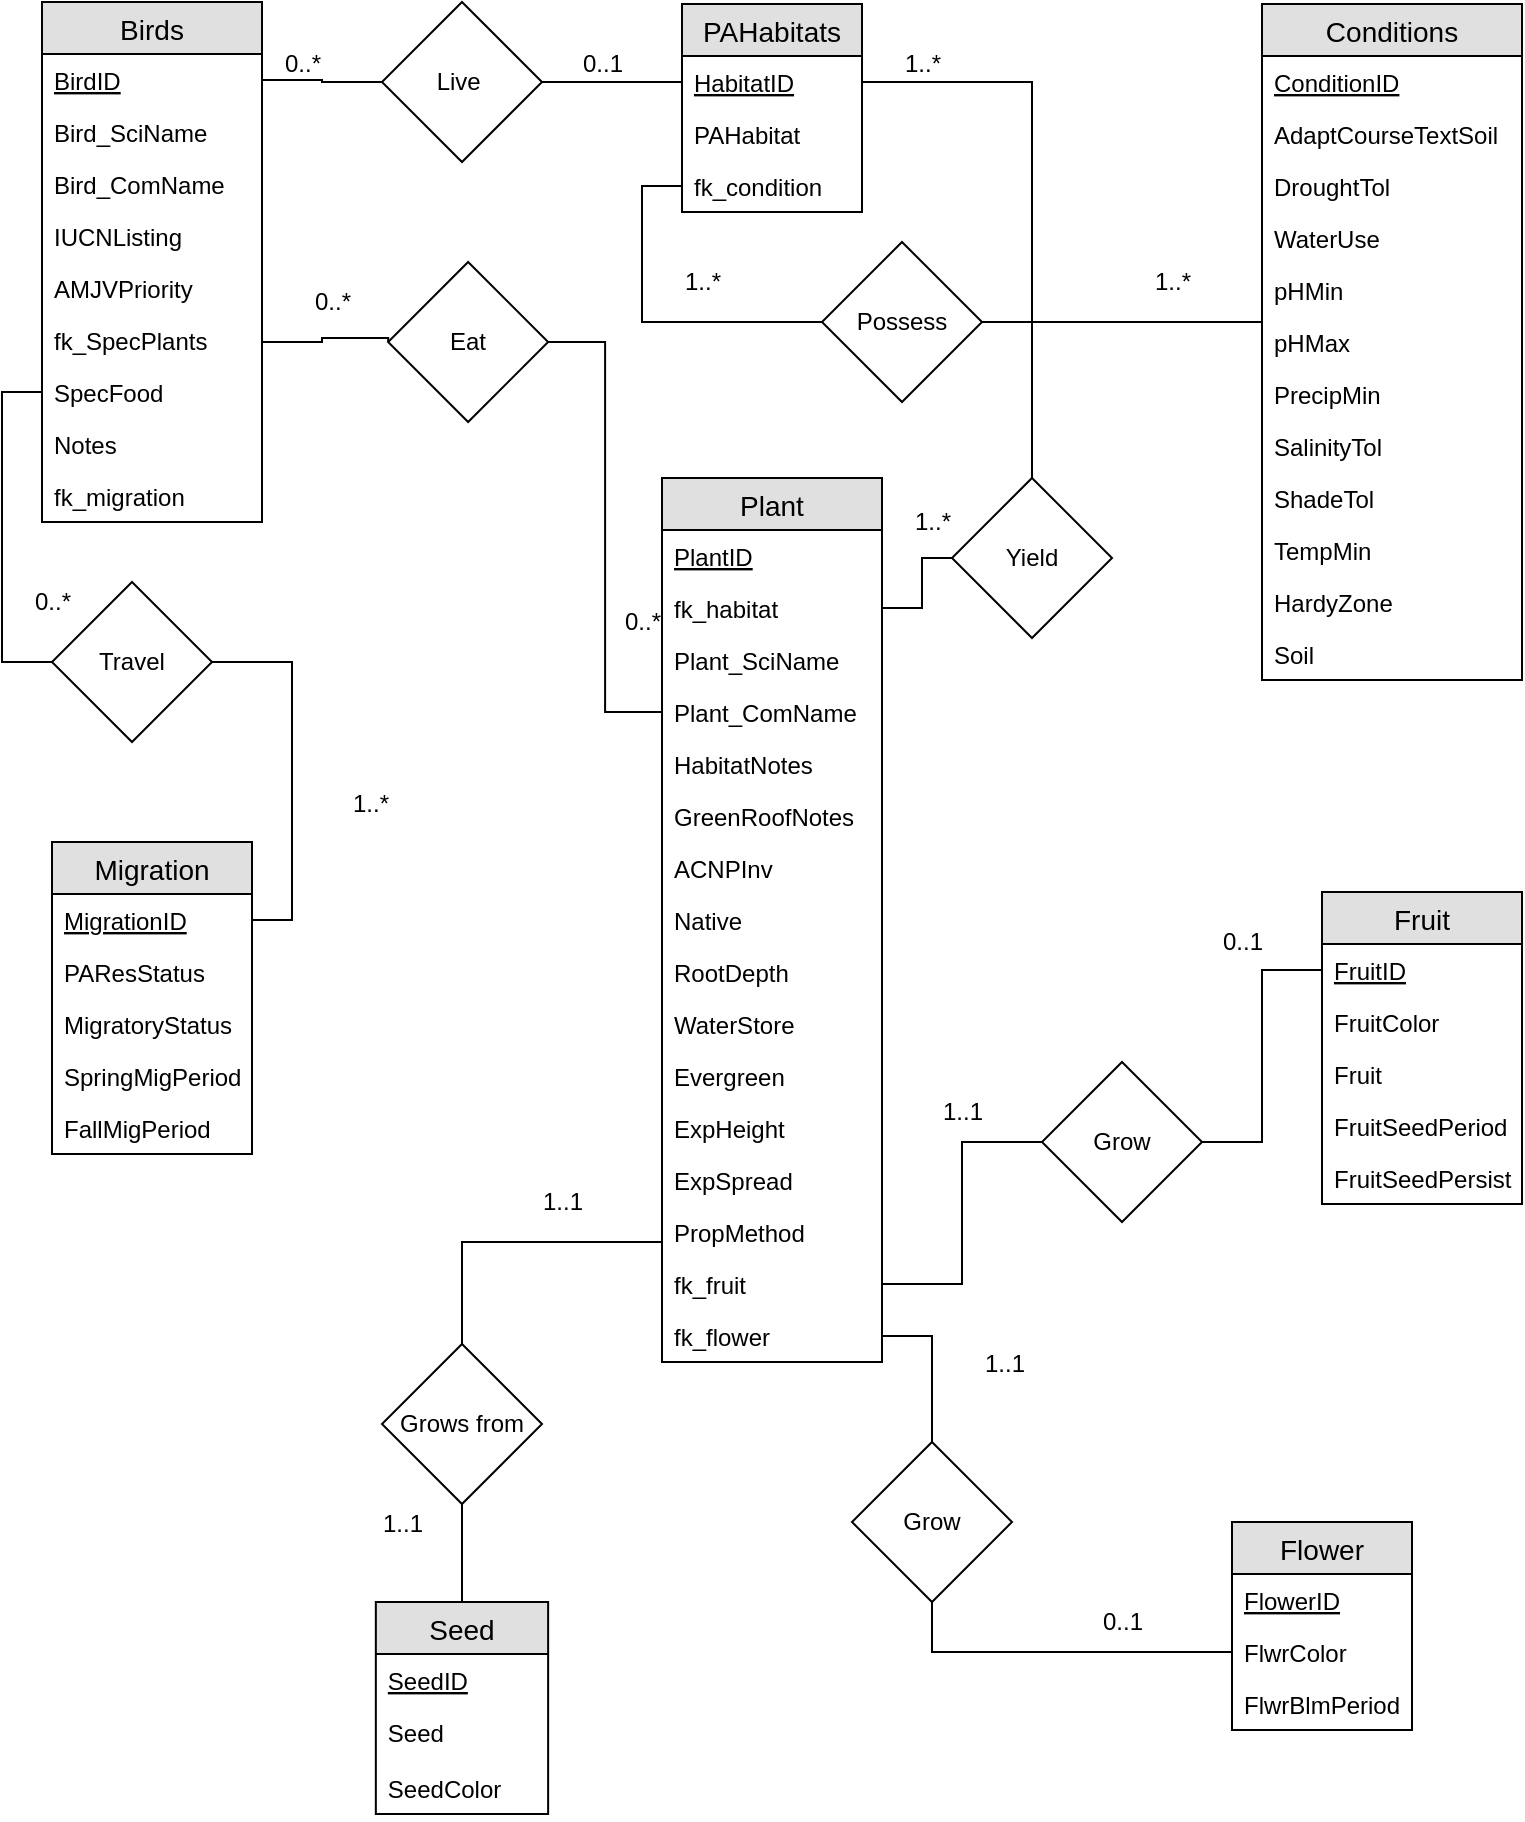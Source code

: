 <mxfile version="12.9.3" type="device"><diagram id="C5RBs43oDa-KdzZeNtuy" name="Page-1"><mxGraphModel dx="665" dy="735" grid="1" gridSize="10" guides="1" tooltips="1" connect="1" arrows="1" fold="1" page="1" pageScale="1" pageWidth="827" pageHeight="1169" math="0" shadow="0"><root><mxCell id="WIyWlLk6GJQsqaUBKTNV-0"/><mxCell id="WIyWlLk6GJQsqaUBKTNV-1" parent="WIyWlLk6GJQsqaUBKTNV-0"/><mxCell id="XL_tHF7cnPbxvEeoS2r3-0" value="Birds" style="swimlane;fontStyle=0;childLayout=stackLayout;horizontal=1;startSize=26;fillColor=#e0e0e0;horizontalStack=0;resizeParent=1;resizeParentMax=0;resizeLast=0;collapsible=1;marginBottom=0;swimlaneFillColor=#ffffff;align=center;fontSize=14;" parent="WIyWlLk6GJQsqaUBKTNV-1" vertex="1"><mxGeometry x="40" y="40" width="110" height="260" as="geometry"/></mxCell><mxCell id="XL_tHF7cnPbxvEeoS2r3-1" value="BirdID" style="text;strokeColor=none;fillColor=none;spacingLeft=4;spacingRight=4;overflow=hidden;rotatable=0;points=[[0,0.5],[1,0.5]];portConstraint=eastwest;fontSize=12;fontStyle=4" parent="XL_tHF7cnPbxvEeoS2r3-0" vertex="1"><mxGeometry y="26" width="110" height="26" as="geometry"/></mxCell><mxCell id="XL_tHF7cnPbxvEeoS2r3-2" value="Bird_SciName" style="text;strokeColor=none;fillColor=none;spacingLeft=4;spacingRight=4;overflow=hidden;rotatable=0;points=[[0,0.5],[1,0.5]];portConstraint=eastwest;fontSize=12;" parent="XL_tHF7cnPbxvEeoS2r3-0" vertex="1"><mxGeometry y="52" width="110" height="26" as="geometry"/></mxCell><mxCell id="XL_tHF7cnPbxvEeoS2r3-3" value="Bird_ComName" style="text;strokeColor=none;fillColor=none;spacingLeft=4;spacingRight=4;overflow=hidden;rotatable=0;points=[[0,0.5],[1,0.5]];portConstraint=eastwest;fontSize=12;" parent="XL_tHF7cnPbxvEeoS2r3-0" vertex="1"><mxGeometry y="78" width="110" height="26" as="geometry"/></mxCell><mxCell id="XL_tHF7cnPbxvEeoS2r3-12" value="IUCNListing" style="text;strokeColor=none;fillColor=none;spacingLeft=4;spacingRight=4;overflow=hidden;rotatable=0;points=[[0,0.5],[1,0.5]];portConstraint=eastwest;fontSize=12;" parent="XL_tHF7cnPbxvEeoS2r3-0" vertex="1"><mxGeometry y="104" width="110" height="26" as="geometry"/></mxCell><mxCell id="XL_tHF7cnPbxvEeoS2r3-14" value="AMJVPriority" style="text;strokeColor=none;fillColor=none;spacingLeft=4;spacingRight=4;overflow=hidden;rotatable=0;points=[[0,0.5],[1,0.5]];portConstraint=eastwest;fontSize=12;" parent="XL_tHF7cnPbxvEeoS2r3-0" vertex="1"><mxGeometry y="130" width="110" height="26" as="geometry"/></mxCell><mxCell id="XL_tHF7cnPbxvEeoS2r3-21" value="fk_SpecPlants" style="text;strokeColor=none;fillColor=none;spacingLeft=4;spacingRight=4;overflow=hidden;rotatable=0;points=[[0,0.5],[1,0.5]];portConstraint=eastwest;fontSize=12;" parent="XL_tHF7cnPbxvEeoS2r3-0" vertex="1"><mxGeometry y="156" width="110" height="26" as="geometry"/></mxCell><mxCell id="XL_tHF7cnPbxvEeoS2r3-22" value="SpecFood" style="text;strokeColor=none;fillColor=none;spacingLeft=4;spacingRight=4;overflow=hidden;rotatable=0;points=[[0,0.5],[1,0.5]];portConstraint=eastwest;fontSize=12;" parent="XL_tHF7cnPbxvEeoS2r3-0" vertex="1"><mxGeometry y="182" width="110" height="26" as="geometry"/></mxCell><mxCell id="w0s0XEnvdtkuk-ZjER5Q-3" value="Notes" style="text;strokeColor=none;fillColor=none;spacingLeft=4;spacingRight=4;overflow=hidden;rotatable=0;points=[[0,0.5],[1,0.5]];portConstraint=eastwest;fontSize=12;" vertex="1" parent="XL_tHF7cnPbxvEeoS2r3-0"><mxGeometry y="208" width="110" height="26" as="geometry"/></mxCell><mxCell id="XL_tHF7cnPbxvEeoS2r3-23" value="fk_migration" style="text;strokeColor=none;fillColor=none;spacingLeft=4;spacingRight=4;overflow=hidden;rotatable=0;points=[[0,0.5],[1,0.5]];portConstraint=eastwest;fontSize=12;" parent="XL_tHF7cnPbxvEeoS2r3-0" vertex="1"><mxGeometry y="234" width="110" height="26" as="geometry"/></mxCell><mxCell id="TClM1hWBXAXUo7kpyOBJ-1" style="edgeStyle=orthogonalEdgeStyle;rounded=0;orthogonalLoop=1;jettySize=auto;html=1;exitX=1;exitY=0.5;exitDx=0;exitDy=0;endArrow=none;endFill=0;" parent="WIyWlLk6GJQsqaUBKTNV-1" source="aLWeksa_Ovd2wMZp-Y84-4" target="XL_tHF7cnPbxvEeoS2r3-9" edge="1"><mxGeometry relative="1" as="geometry"/></mxCell><mxCell id="aLWeksa_Ovd2wMZp-Y84-4" value="Live&amp;nbsp;" style="rhombus;whiteSpace=wrap;html=1;" parent="WIyWlLk6GJQsqaUBKTNV-1" vertex="1"><mxGeometry x="210" y="40" width="80" height="80" as="geometry"/></mxCell><mxCell id="TClM1hWBXAXUo7kpyOBJ-5" style="edgeStyle=orthogonalEdgeStyle;rounded=0;orthogonalLoop=1;jettySize=auto;html=1;exitX=1;exitY=0.5;exitDx=0;exitDy=0;entryX=0;entryY=0.5;entryDx=0;entryDy=0;endArrow=none;endFill=0;" parent="WIyWlLk6GJQsqaUBKTNV-1" source="42IVFOfaUb8EYq11-9Rq-1" target="XL_tHF7cnPbxvEeoS2r3-7" edge="1"><mxGeometry relative="1" as="geometry"/></mxCell><mxCell id="42IVFOfaUb8EYq11-9Rq-1" value="Eat" style="rhombus;whiteSpace=wrap;html=1;" parent="WIyWlLk6GJQsqaUBKTNV-1" vertex="1"><mxGeometry x="213.07" y="170" width="80" height="80" as="geometry"/></mxCell><mxCell id="TClM1hWBXAXUo7kpyOBJ-0" style="edgeStyle=orthogonalEdgeStyle;rounded=0;orthogonalLoop=1;jettySize=auto;html=1;exitX=1;exitY=0.5;exitDx=0;exitDy=0;endArrow=none;endFill=0;" parent="WIyWlLk6GJQsqaUBKTNV-1" source="XL_tHF7cnPbxvEeoS2r3-1" target="aLWeksa_Ovd2wMZp-Y84-4" edge="1"><mxGeometry relative="1" as="geometry"/></mxCell><mxCell id="TClM1hWBXAXUo7kpyOBJ-2" value="0..*" style="text;html=1;align=center;verticalAlign=middle;resizable=0;points=[];autosize=1;" parent="WIyWlLk6GJQsqaUBKTNV-1" vertex="1"><mxGeometry x="155" y="61" width="30" height="20" as="geometry"/></mxCell><mxCell id="TClM1hWBXAXUo7kpyOBJ-3" value="0..1" style="text;html=1;align=center;verticalAlign=middle;resizable=0;points=[];autosize=1;" parent="WIyWlLk6GJQsqaUBKTNV-1" vertex="1"><mxGeometry x="300" y="61" width="40" height="20" as="geometry"/></mxCell><mxCell id="TClM1hWBXAXUo7kpyOBJ-4" style="edgeStyle=orthogonalEdgeStyle;rounded=0;orthogonalLoop=1;jettySize=auto;html=1;entryX=0;entryY=0.5;entryDx=0;entryDy=0;endArrow=none;endFill=0;" parent="WIyWlLk6GJQsqaUBKTNV-1" target="42IVFOfaUb8EYq11-9Rq-1" edge="1"><mxGeometry relative="1" as="geometry"><mxPoint x="150" y="208" as="sourcePoint"/><Array as="points"><mxPoint x="150" y="210"/><mxPoint x="180" y="210"/><mxPoint x="180" y="208"/><mxPoint x="213" y="208"/></Array></mxGeometry></mxCell><mxCell id="TClM1hWBXAXUo7kpyOBJ-10" style="edgeStyle=orthogonalEdgeStyle;rounded=0;orthogonalLoop=1;jettySize=auto;html=1;exitX=1;exitY=0.5;exitDx=0;exitDy=0;entryX=0;entryY=0.5;entryDx=0;entryDy=0;endArrow=none;endFill=0;" parent="WIyWlLk6GJQsqaUBKTNV-1" source="TClM1hWBXAXUo7kpyOBJ-8" edge="1"><mxGeometry relative="1" as="geometry"><mxPoint x="650" y="106" as="targetPoint"/></mxGeometry></mxCell><mxCell id="TClM1hWBXAXUo7kpyOBJ-8" value="Possess" style="rhombus;whiteSpace=wrap;html=1;" parent="WIyWlLk6GJQsqaUBKTNV-1" vertex="1"><mxGeometry x="430" y="160" width="80" height="80" as="geometry"/></mxCell><mxCell id="XL_tHF7cnPbxvEeoS2r3-8" value="PAHabitats" style="swimlane;fontStyle=0;childLayout=stackLayout;horizontal=1;startSize=26;fillColor=#e0e0e0;horizontalStack=0;resizeParent=1;resizeParentMax=0;resizeLast=0;collapsible=1;marginBottom=0;swimlaneFillColor=#ffffff;align=center;fontSize=14;" parent="WIyWlLk6GJQsqaUBKTNV-1" vertex="1"><mxGeometry x="360" y="41" width="90" height="104" as="geometry"/></mxCell><mxCell id="XL_tHF7cnPbxvEeoS2r3-9" value="HabitatID" style="text;strokeColor=none;fillColor=none;spacingLeft=4;spacingRight=4;overflow=hidden;rotatable=0;points=[[0,0.5],[1,0.5]];portConstraint=eastwest;fontSize=12;fontStyle=4" parent="XL_tHF7cnPbxvEeoS2r3-8" vertex="1"><mxGeometry y="26" width="90" height="26" as="geometry"/></mxCell><mxCell id="XL_tHF7cnPbxvEeoS2r3-10" value="PAHabitat" style="text;strokeColor=none;fillColor=none;spacingLeft=4;spacingRight=4;overflow=hidden;rotatable=0;points=[[0,0.5],[1,0.5]];portConstraint=eastwest;fontSize=12;" parent="XL_tHF7cnPbxvEeoS2r3-8" vertex="1"><mxGeometry y="52" width="90" height="26" as="geometry"/></mxCell><mxCell id="w0s0XEnvdtkuk-ZjER5Q-16" value="fk_condition" style="text;strokeColor=none;fillColor=none;spacingLeft=4;spacingRight=4;overflow=hidden;rotatable=0;points=[[0,0.5],[1,0.5]];portConstraint=eastwest;fontSize=12;" vertex="1" parent="XL_tHF7cnPbxvEeoS2r3-8"><mxGeometry y="78" width="90" height="26" as="geometry"/></mxCell><mxCell id="TClM1hWBXAXUo7kpyOBJ-13" style="edgeStyle=orthogonalEdgeStyle;rounded=0;orthogonalLoop=1;jettySize=auto;html=1;exitX=1;exitY=0.5;exitDx=0;exitDy=0;entryX=1;entryY=0.5;entryDx=0;entryDy=0;endArrow=none;endFill=0;" parent="WIyWlLk6GJQsqaUBKTNV-1" source="TClM1hWBXAXUo7kpyOBJ-11" target="aLWeksa_Ovd2wMZp-Y84-1" edge="1"><mxGeometry relative="1" as="geometry"/></mxCell><mxCell id="TClM1hWBXAXUo7kpyOBJ-11" value="Travel" style="rhombus;whiteSpace=wrap;html=1;" parent="WIyWlLk6GJQsqaUBKTNV-1" vertex="1"><mxGeometry x="45" y="330" width="80" height="80" as="geometry"/></mxCell><mxCell id="aLWeksa_Ovd2wMZp-Y84-0" value="Migration" style="swimlane;fontStyle=0;childLayout=stackLayout;horizontal=1;startSize=26;fillColor=#e0e0e0;horizontalStack=0;resizeParent=1;resizeParentMax=0;resizeLast=0;collapsible=1;marginBottom=0;swimlaneFillColor=#ffffff;align=center;fontSize=14;" parent="WIyWlLk6GJQsqaUBKTNV-1" vertex="1"><mxGeometry x="45" y="460" width="100" height="156" as="geometry"/></mxCell><mxCell id="aLWeksa_Ovd2wMZp-Y84-1" value="MigrationID" style="text;strokeColor=none;fillColor=none;spacingLeft=4;spacingRight=4;overflow=hidden;rotatable=0;points=[[0,0.5],[1,0.5]];portConstraint=eastwest;fontSize=12;fontStyle=4" parent="aLWeksa_Ovd2wMZp-Y84-0" vertex="1"><mxGeometry y="26" width="100" height="26" as="geometry"/></mxCell><mxCell id="aLWeksa_Ovd2wMZp-Y84-2" value="PAResStatus" style="text;strokeColor=none;fillColor=none;spacingLeft=4;spacingRight=4;overflow=hidden;rotatable=0;points=[[0,0.5],[1,0.5]];portConstraint=eastwest;fontSize=12;" parent="aLWeksa_Ovd2wMZp-Y84-0" vertex="1"><mxGeometry y="52" width="100" height="26" as="geometry"/></mxCell><mxCell id="aLWeksa_Ovd2wMZp-Y84-3" value="MigratoryStatus" style="text;strokeColor=none;fillColor=none;spacingLeft=4;spacingRight=4;overflow=hidden;rotatable=0;points=[[0,0.5],[1,0.5]];portConstraint=eastwest;fontSize=12;" parent="aLWeksa_Ovd2wMZp-Y84-0" vertex="1"><mxGeometry y="78" width="100" height="26" as="geometry"/></mxCell><mxCell id="42IVFOfaUb8EYq11-9Rq-2" value="SpringMigPeriod" style="text;strokeColor=none;fillColor=none;spacingLeft=4;spacingRight=4;overflow=hidden;rotatable=0;points=[[0,0.5],[1,0.5]];portConstraint=eastwest;fontSize=12;" parent="aLWeksa_Ovd2wMZp-Y84-0" vertex="1"><mxGeometry y="104" width="100" height="26" as="geometry"/></mxCell><mxCell id="42IVFOfaUb8EYq11-9Rq-3" value="FallMigPeriod" style="text;strokeColor=none;fillColor=none;spacingLeft=4;spacingRight=4;overflow=hidden;rotatable=0;points=[[0,0.5],[1,0.5]];portConstraint=eastwest;fontSize=12;" parent="aLWeksa_Ovd2wMZp-Y84-0" vertex="1"><mxGeometry y="130" width="100" height="26" as="geometry"/></mxCell><mxCell id="TClM1hWBXAXUo7kpyOBJ-12" style="edgeStyle=orthogonalEdgeStyle;rounded=0;orthogonalLoop=1;jettySize=auto;html=1;entryX=0;entryY=0.5;entryDx=0;entryDy=0;endArrow=none;endFill=0;" parent="WIyWlLk6GJQsqaUBKTNV-1" source="XL_tHF7cnPbxvEeoS2r3-22" target="TClM1hWBXAXUo7kpyOBJ-11" edge="1"><mxGeometry relative="1" as="geometry"/></mxCell><mxCell id="TClM1hWBXAXUo7kpyOBJ-16" style="edgeStyle=orthogonalEdgeStyle;rounded=0;orthogonalLoop=1;jettySize=auto;html=1;exitX=0.5;exitY=0;exitDx=0;exitDy=0;endArrow=none;endFill=0;" parent="WIyWlLk6GJQsqaUBKTNV-1" source="TClM1hWBXAXUo7kpyOBJ-14" target="XL_tHF7cnPbxvEeoS2r3-9" edge="1"><mxGeometry relative="1" as="geometry"/></mxCell><mxCell id="TClM1hWBXAXUo7kpyOBJ-14" value="Yield" style="rhombus;whiteSpace=wrap;html=1;" parent="WIyWlLk6GJQsqaUBKTNV-1" vertex="1"><mxGeometry x="495" y="278" width="80" height="80" as="geometry"/></mxCell><mxCell id="XL_tHF7cnPbxvEeoS2r3-4" value="Plant" style="swimlane;fontStyle=0;childLayout=stackLayout;horizontal=1;startSize=26;fillColor=#e0e0e0;horizontalStack=0;resizeParent=1;resizeParentMax=0;resizeLast=0;collapsible=1;marginBottom=0;swimlaneFillColor=#ffffff;align=center;fontSize=14;" parent="WIyWlLk6GJQsqaUBKTNV-1" vertex="1"><mxGeometry x="350" y="278" width="110" height="442" as="geometry"/></mxCell><mxCell id="XL_tHF7cnPbxvEeoS2r3-5" value="PlantID" style="text;strokeColor=none;fillColor=none;spacingLeft=4;spacingRight=4;overflow=hidden;rotatable=0;points=[[0,0.5],[1,0.5]];portConstraint=eastwest;fontSize=12;fontStyle=4" parent="XL_tHF7cnPbxvEeoS2r3-4" vertex="1"><mxGeometry y="26" width="110" height="26" as="geometry"/></mxCell><mxCell id="w0s0XEnvdtkuk-ZjER5Q-5" value="fk_habitat" style="text;strokeColor=none;fillColor=none;spacingLeft=4;spacingRight=4;overflow=hidden;rotatable=0;points=[[0,0.5],[1,0.5]];portConstraint=eastwest;fontSize=12;fontStyle=0" vertex="1" parent="XL_tHF7cnPbxvEeoS2r3-4"><mxGeometry y="52" width="110" height="26" as="geometry"/></mxCell><mxCell id="XL_tHF7cnPbxvEeoS2r3-6" value="Plant_SciName" style="text;strokeColor=none;fillColor=none;spacingLeft=4;spacingRight=4;overflow=hidden;rotatable=0;points=[[0,0.5],[1,0.5]];portConstraint=eastwest;fontSize=12;" parent="XL_tHF7cnPbxvEeoS2r3-4" vertex="1"><mxGeometry y="78" width="110" height="26" as="geometry"/></mxCell><mxCell id="XL_tHF7cnPbxvEeoS2r3-7" value="Plant_ComName" style="text;strokeColor=none;fillColor=none;spacingLeft=4;spacingRight=4;overflow=hidden;rotatable=0;points=[[0,0.5],[1,0.5]];portConstraint=eastwest;fontSize=12;" parent="XL_tHF7cnPbxvEeoS2r3-4" vertex="1"><mxGeometry y="104" width="110" height="26" as="geometry"/></mxCell><mxCell id="XL_tHF7cnPbxvEeoS2r3-24" value="HabitatNotes" style="text;strokeColor=none;fillColor=none;spacingLeft=4;spacingRight=4;overflow=hidden;rotatable=0;points=[[0,0.5],[1,0.5]];portConstraint=eastwest;fontSize=12;" parent="XL_tHF7cnPbxvEeoS2r3-4" vertex="1"><mxGeometry y="130" width="110" height="26" as="geometry"/></mxCell><mxCell id="XL_tHF7cnPbxvEeoS2r3-26" value="GreenRoofNotes" style="text;strokeColor=none;fillColor=none;spacingLeft=4;spacingRight=4;overflow=hidden;rotatable=0;points=[[0,0.5],[1,0.5]];portConstraint=eastwest;fontSize=12;" parent="XL_tHF7cnPbxvEeoS2r3-4" vertex="1"><mxGeometry y="156" width="110" height="26" as="geometry"/></mxCell><mxCell id="XL_tHF7cnPbxvEeoS2r3-29" value="ACNPInv" style="text;strokeColor=none;fillColor=none;spacingLeft=4;spacingRight=4;overflow=hidden;rotatable=0;points=[[0,0.5],[1,0.5]];portConstraint=eastwest;fontSize=12;" parent="XL_tHF7cnPbxvEeoS2r3-4" vertex="1"><mxGeometry y="182" width="110" height="26" as="geometry"/></mxCell><mxCell id="XL_tHF7cnPbxvEeoS2r3-30" value="Native" style="text;strokeColor=none;fillColor=none;spacingLeft=4;spacingRight=4;overflow=hidden;rotatable=0;points=[[0,0.5],[1,0.5]];portConstraint=eastwest;fontSize=12;" parent="XL_tHF7cnPbxvEeoS2r3-4" vertex="1"><mxGeometry y="208" width="110" height="26" as="geometry"/></mxCell><mxCell id="XL_tHF7cnPbxvEeoS2r3-44" value="RootDepth" style="text;strokeColor=none;fillColor=none;spacingLeft=4;spacingRight=4;overflow=hidden;rotatable=0;points=[[0,0.5],[1,0.5]];portConstraint=eastwest;fontSize=12;" parent="XL_tHF7cnPbxvEeoS2r3-4" vertex="1"><mxGeometry y="234" width="110" height="26" as="geometry"/></mxCell><mxCell id="XL_tHF7cnPbxvEeoS2r3-54" value="WaterStore" style="text;strokeColor=none;fillColor=none;spacingLeft=4;spacingRight=4;overflow=hidden;rotatable=0;points=[[0,0.5],[1,0.5]];portConstraint=eastwest;fontSize=12;" parent="XL_tHF7cnPbxvEeoS2r3-4" vertex="1"><mxGeometry y="260" width="110" height="26" as="geometry"/></mxCell><mxCell id="XL_tHF7cnPbxvEeoS2r3-56" value="Evergreen" style="text;strokeColor=none;fillColor=none;spacingLeft=4;spacingRight=4;overflow=hidden;rotatable=0;points=[[0,0.5],[1,0.5]];portConstraint=eastwest;fontSize=12;" parent="XL_tHF7cnPbxvEeoS2r3-4" vertex="1"><mxGeometry y="286" width="110" height="26" as="geometry"/></mxCell><mxCell id="PvRBLSZoFJ5ILYUfaUfw-13" value="ExpHeight" style="text;strokeColor=none;fillColor=none;spacingLeft=4;spacingRight=4;overflow=hidden;rotatable=0;points=[[0,0.5],[1,0.5]];portConstraint=eastwest;fontSize=12;" parent="XL_tHF7cnPbxvEeoS2r3-4" vertex="1"><mxGeometry y="312" width="110" height="26" as="geometry"/></mxCell><mxCell id="PvRBLSZoFJ5ILYUfaUfw-14" value="ExpSpread" style="text;strokeColor=none;fillColor=none;spacingLeft=4;spacingRight=4;overflow=hidden;rotatable=0;points=[[0,0.5],[1,0.5]];portConstraint=eastwest;fontSize=12;" parent="XL_tHF7cnPbxvEeoS2r3-4" vertex="1"><mxGeometry y="338" width="110" height="26" as="geometry"/></mxCell><mxCell id="PvRBLSZoFJ5ILYUfaUfw-15" value="PropMethod" style="text;strokeColor=none;fillColor=none;spacingLeft=4;spacingRight=4;overflow=hidden;rotatable=0;points=[[0,0.5],[1,0.5]];portConstraint=eastwest;fontSize=12;" parent="XL_tHF7cnPbxvEeoS2r3-4" vertex="1"><mxGeometry y="364" width="110" height="26" as="geometry"/></mxCell><mxCell id="w0s0XEnvdtkuk-ZjER5Q-8" value="fk_fruit" style="text;strokeColor=none;fillColor=none;spacingLeft=4;spacingRight=4;overflow=hidden;rotatable=0;points=[[0,0.5],[1,0.5]];portConstraint=eastwest;fontSize=12;" vertex="1" parent="XL_tHF7cnPbxvEeoS2r3-4"><mxGeometry y="390" width="110" height="26" as="geometry"/></mxCell><mxCell id="w0s0XEnvdtkuk-ZjER5Q-9" value="fk_flower" style="text;strokeColor=none;fillColor=none;spacingLeft=4;spacingRight=4;overflow=hidden;rotatable=0;points=[[0,0.5],[1,0.5]];portConstraint=eastwest;fontSize=12;" vertex="1" parent="XL_tHF7cnPbxvEeoS2r3-4"><mxGeometry y="416" width="110" height="26" as="geometry"/></mxCell><mxCell id="PvRBLSZoFJ5ILYUfaUfw-22" style="edgeStyle=orthogonalEdgeStyle;rounded=0;orthogonalLoop=1;jettySize=auto;html=1;exitX=0.5;exitY=1;exitDx=0;exitDy=0;entryX=0.5;entryY=0;entryDx=0;entryDy=0;endArrow=none;endFill=0;" parent="WIyWlLk6GJQsqaUBKTNV-1" source="TClM1hWBXAXUo7kpyOBJ-17" target="42IVFOfaUb8EYq11-9Rq-31" edge="1"><mxGeometry relative="1" as="geometry"/></mxCell><mxCell id="TClM1hWBXAXUo7kpyOBJ-17" value="Grows from" style="rhombus;whiteSpace=wrap;html=1;" parent="WIyWlLk6GJQsqaUBKTNV-1" vertex="1"><mxGeometry x="210" y="711" width="80" height="80" as="geometry"/></mxCell><mxCell id="42IVFOfaUb8EYq11-9Rq-25" value="Conditions" style="swimlane;fontStyle=0;childLayout=stackLayout;horizontal=1;startSize=26;fillColor=#e0e0e0;horizontalStack=0;resizeParent=1;resizeParentMax=0;resizeLast=0;collapsible=1;marginBottom=0;swimlaneFillColor=#ffffff;align=center;fontSize=14;" parent="WIyWlLk6GJQsqaUBKTNV-1" vertex="1"><mxGeometry x="650" y="41" width="130" height="338" as="geometry"/></mxCell><mxCell id="42IVFOfaUb8EYq11-9Rq-26" value="ConditionID" style="text;strokeColor=none;fillColor=none;spacingLeft=4;spacingRight=4;overflow=hidden;rotatable=0;points=[[0,0.5],[1,0.5]];portConstraint=eastwest;fontSize=12;fontStyle=4" parent="42IVFOfaUb8EYq11-9Rq-25" vertex="1"><mxGeometry y="26" width="130" height="26" as="geometry"/></mxCell><mxCell id="42IVFOfaUb8EYq11-9Rq-27" value="AdaptCourseTextSoil" style="text;strokeColor=none;fillColor=none;spacingLeft=4;spacingRight=4;overflow=hidden;rotatable=0;points=[[0,0.5],[1,0.5]];portConstraint=eastwest;fontSize=12;" parent="42IVFOfaUb8EYq11-9Rq-25" vertex="1"><mxGeometry y="52" width="130" height="26" as="geometry"/></mxCell><mxCell id="42IVFOfaUb8EYq11-9Rq-28" value="DroughtTol" style="text;strokeColor=none;fillColor=none;spacingLeft=4;spacingRight=4;overflow=hidden;rotatable=0;points=[[0,0.5],[1,0.5]];portConstraint=eastwest;fontSize=12;" parent="42IVFOfaUb8EYq11-9Rq-25" vertex="1"><mxGeometry y="78" width="130" height="26" as="geometry"/></mxCell><mxCell id="42IVFOfaUb8EYq11-9Rq-29" value="WaterUse" style="text;strokeColor=none;fillColor=none;spacingLeft=4;spacingRight=4;overflow=hidden;rotatable=0;points=[[0,0.5],[1,0.5]];portConstraint=eastwest;fontSize=12;" parent="42IVFOfaUb8EYq11-9Rq-25" vertex="1"><mxGeometry y="104" width="130" height="26" as="geometry"/></mxCell><mxCell id="42IVFOfaUb8EYq11-9Rq-30" value="pHMin" style="text;strokeColor=none;fillColor=none;spacingLeft=4;spacingRight=4;overflow=hidden;rotatable=0;points=[[0,0.5],[1,0.5]];portConstraint=eastwest;fontSize=12;" parent="42IVFOfaUb8EYq11-9Rq-25" vertex="1"><mxGeometry y="130" width="130" height="26" as="geometry"/></mxCell><mxCell id="42IVFOfaUb8EYq11-9Rq-35" value="pHMax" style="text;strokeColor=none;fillColor=none;spacingLeft=4;spacingRight=4;overflow=hidden;rotatable=0;points=[[0,0.5],[1,0.5]];portConstraint=eastwest;fontSize=12;" parent="42IVFOfaUb8EYq11-9Rq-25" vertex="1"><mxGeometry y="156" width="130" height="26" as="geometry"/></mxCell><mxCell id="42IVFOfaUb8EYq11-9Rq-36" value="PrecipMin" style="text;strokeColor=none;fillColor=none;spacingLeft=4;spacingRight=4;overflow=hidden;rotatable=0;points=[[0,0.5],[1,0.5]];portConstraint=eastwest;fontSize=12;" parent="42IVFOfaUb8EYq11-9Rq-25" vertex="1"><mxGeometry y="182" width="130" height="26" as="geometry"/></mxCell><mxCell id="42IVFOfaUb8EYq11-9Rq-38" value="SalinityTol" style="text;strokeColor=none;fillColor=none;spacingLeft=4;spacingRight=4;overflow=hidden;rotatable=0;points=[[0,0.5],[1,0.5]];portConstraint=eastwest;fontSize=12;" parent="42IVFOfaUb8EYq11-9Rq-25" vertex="1"><mxGeometry y="208" width="130" height="26" as="geometry"/></mxCell><mxCell id="42IVFOfaUb8EYq11-9Rq-39" value="ShadeTol" style="text;strokeColor=none;fillColor=none;spacingLeft=4;spacingRight=4;overflow=hidden;rotatable=0;points=[[0,0.5],[1,0.5]];portConstraint=eastwest;fontSize=12;" parent="42IVFOfaUb8EYq11-9Rq-25" vertex="1"><mxGeometry y="234" width="130" height="26" as="geometry"/></mxCell><mxCell id="42IVFOfaUb8EYq11-9Rq-40" value="TempMin" style="text;strokeColor=none;fillColor=none;spacingLeft=4;spacingRight=4;overflow=hidden;rotatable=0;points=[[0,0.5],[1,0.5]];portConstraint=eastwest;fontSize=12;" parent="42IVFOfaUb8EYq11-9Rq-25" vertex="1"><mxGeometry y="260" width="130" height="26" as="geometry"/></mxCell><mxCell id="42IVFOfaUb8EYq11-9Rq-41" value="HardyZone" style="text;strokeColor=none;fillColor=none;spacingLeft=4;spacingRight=4;overflow=hidden;rotatable=0;points=[[0,0.5],[1,0.5]];portConstraint=eastwest;fontSize=12;" parent="42IVFOfaUb8EYq11-9Rq-25" vertex="1"><mxGeometry y="286" width="130" height="26" as="geometry"/></mxCell><mxCell id="42IVFOfaUb8EYq11-9Rq-42" value="Soil" style="text;strokeColor=none;fillColor=none;spacingLeft=4;spacingRight=4;overflow=hidden;rotatable=0;points=[[0,0.5],[1,0.5]];portConstraint=eastwest;fontSize=12;" parent="42IVFOfaUb8EYq11-9Rq-25" vertex="1"><mxGeometry y="312" width="130" height="26" as="geometry"/></mxCell><mxCell id="PvRBLSZoFJ5ILYUfaUfw-0" value="1..*" style="text;html=1;align=center;verticalAlign=middle;resizable=0;points=[];autosize=1;" parent="WIyWlLk6GJQsqaUBKTNV-1" vertex="1"><mxGeometry x="465" y="61" width="30" height="20" as="geometry"/></mxCell><mxCell id="PvRBLSZoFJ5ILYUfaUfw-3" value="1..*" style="text;html=1;align=center;verticalAlign=middle;resizable=0;points=[];autosize=1;" parent="WIyWlLk6GJQsqaUBKTNV-1" vertex="1"><mxGeometry x="355" y="170" width="30" height="20" as="geometry"/></mxCell><mxCell id="PvRBLSZoFJ5ILYUfaUfw-4" value="0..*" style="text;html=1;align=center;verticalAlign=middle;resizable=0;points=[];autosize=1;" parent="WIyWlLk6GJQsqaUBKTNV-1" vertex="1"><mxGeometry x="170" y="180" width="30" height="20" as="geometry"/></mxCell><mxCell id="PvRBLSZoFJ5ILYUfaUfw-5" value="0..*" style="text;html=1;align=center;verticalAlign=middle;resizable=0;points=[];autosize=1;" parent="WIyWlLk6GJQsqaUBKTNV-1" vertex="1"><mxGeometry x="325" y="340" width="30" height="20" as="geometry"/></mxCell><mxCell id="PvRBLSZoFJ5ILYUfaUfw-17" style="edgeStyle=orthogonalEdgeStyle;rounded=0;orthogonalLoop=1;jettySize=auto;html=1;exitX=1;exitY=0.5;exitDx=0;exitDy=0;endArrow=none;endFill=0;" parent="WIyWlLk6GJQsqaUBKTNV-1" source="PvRBLSZoFJ5ILYUfaUfw-12" target="42IVFOfaUb8EYq11-9Rq-5" edge="1"><mxGeometry relative="1" as="geometry"/></mxCell><mxCell id="PvRBLSZoFJ5ILYUfaUfw-12" value="Grow" style="rhombus;whiteSpace=wrap;html=1;" parent="WIyWlLk6GJQsqaUBKTNV-1" vertex="1"><mxGeometry x="540" y="570" width="80" height="80" as="geometry"/></mxCell><mxCell id="PvRBLSZoFJ5ILYUfaUfw-16" style="edgeStyle=orthogonalEdgeStyle;rounded=0;orthogonalLoop=1;jettySize=auto;html=1;exitX=1;exitY=0.5;exitDx=0;exitDy=0;endArrow=none;endFill=0;entryX=0;entryY=0.5;entryDx=0;entryDy=0;" parent="WIyWlLk6GJQsqaUBKTNV-1" source="w0s0XEnvdtkuk-ZjER5Q-8" target="PvRBLSZoFJ5ILYUfaUfw-12" edge="1"><mxGeometry relative="1" as="geometry"/></mxCell><mxCell id="42IVFOfaUb8EYq11-9Rq-4" value="Fruit" style="swimlane;fontStyle=0;childLayout=stackLayout;horizontal=1;startSize=26;fillColor=#e0e0e0;horizontalStack=0;resizeParent=1;resizeParentMax=0;resizeLast=0;collapsible=1;marginBottom=0;swimlaneFillColor=#ffffff;align=center;fontSize=14;" parent="WIyWlLk6GJQsqaUBKTNV-1" vertex="1"><mxGeometry x="680" y="485" width="100" height="156" as="geometry"/></mxCell><mxCell id="42IVFOfaUb8EYq11-9Rq-5" value="FruitID" style="text;strokeColor=none;fillColor=none;spacingLeft=4;spacingRight=4;overflow=hidden;rotatable=0;points=[[0,0.5],[1,0.5]];portConstraint=eastwest;fontSize=12;fontStyle=4" parent="42IVFOfaUb8EYq11-9Rq-4" vertex="1"><mxGeometry y="26" width="100" height="26" as="geometry"/></mxCell><mxCell id="42IVFOfaUb8EYq11-9Rq-6" value="FruitColor" style="text;strokeColor=none;fillColor=none;spacingLeft=4;spacingRight=4;overflow=hidden;rotatable=0;points=[[0,0.5],[1,0.5]];portConstraint=eastwest;fontSize=12;" parent="42IVFOfaUb8EYq11-9Rq-4" vertex="1"><mxGeometry y="52" width="100" height="26" as="geometry"/></mxCell><mxCell id="42IVFOfaUb8EYq11-9Rq-7" value="Fruit" style="text;strokeColor=none;fillColor=none;spacingLeft=4;spacingRight=4;overflow=hidden;rotatable=0;points=[[0,0.5],[1,0.5]];portConstraint=eastwest;fontSize=12;" parent="42IVFOfaUb8EYq11-9Rq-4" vertex="1"><mxGeometry y="78" width="100" height="26" as="geometry"/></mxCell><mxCell id="42IVFOfaUb8EYq11-9Rq-9" value="FruitSeedPeriod" style="text;strokeColor=none;fillColor=none;spacingLeft=4;spacingRight=4;overflow=hidden;rotatable=0;points=[[0,0.5],[1,0.5]];portConstraint=eastwest;fontSize=12;" parent="42IVFOfaUb8EYq11-9Rq-4" vertex="1"><mxGeometry y="104" width="100" height="26" as="geometry"/></mxCell><mxCell id="42IVFOfaUb8EYq11-9Rq-10" value="FruitSeedPersist" style="text;strokeColor=none;fillColor=none;spacingLeft=4;spacingRight=4;overflow=hidden;rotatable=0;points=[[0,0.5],[1,0.5]];portConstraint=eastwest;fontSize=12;" parent="42IVFOfaUb8EYq11-9Rq-4" vertex="1"><mxGeometry y="130" width="100" height="26" as="geometry"/></mxCell><mxCell id="PvRBLSZoFJ5ILYUfaUfw-20" style="edgeStyle=orthogonalEdgeStyle;rounded=0;orthogonalLoop=1;jettySize=auto;html=1;exitX=0.5;exitY=1;exitDx=0;exitDy=0;entryX=0;entryY=0.5;entryDx=0;entryDy=0;endArrow=none;endFill=0;" parent="WIyWlLk6GJQsqaUBKTNV-1" source="PvRBLSZoFJ5ILYUfaUfw-18" target="42IVFOfaUb8EYq11-9Rq-13" edge="1"><mxGeometry relative="1" as="geometry"/></mxCell><mxCell id="PvRBLSZoFJ5ILYUfaUfw-18" value="Grow" style="rhombus;whiteSpace=wrap;html=1;" parent="WIyWlLk6GJQsqaUBKTNV-1" vertex="1"><mxGeometry x="445" y="760" width="80" height="80" as="geometry"/></mxCell><mxCell id="PvRBLSZoFJ5ILYUfaUfw-19" style="edgeStyle=orthogonalEdgeStyle;rounded=0;orthogonalLoop=1;jettySize=auto;html=1;exitX=1;exitY=0.5;exitDx=0;exitDy=0;entryX=0.5;entryY=0;entryDx=0;entryDy=0;endArrow=none;endFill=0;" parent="WIyWlLk6GJQsqaUBKTNV-1" source="w0s0XEnvdtkuk-ZjER5Q-9" target="PvRBLSZoFJ5ILYUfaUfw-18" edge="1"><mxGeometry relative="1" as="geometry"/></mxCell><mxCell id="42IVFOfaUb8EYq11-9Rq-11" value="Flower" style="swimlane;fontStyle=0;childLayout=stackLayout;horizontal=1;startSize=26;fillColor=#e0e0e0;horizontalStack=0;resizeParent=1;resizeParentMax=0;resizeLast=0;collapsible=1;marginBottom=0;swimlaneFillColor=#ffffff;align=center;fontSize=14;" parent="WIyWlLk6GJQsqaUBKTNV-1" vertex="1"><mxGeometry x="635" y="800" width="90" height="104" as="geometry"/></mxCell><mxCell id="42IVFOfaUb8EYq11-9Rq-12" value="FlowerID" style="text;strokeColor=none;fillColor=none;spacingLeft=4;spacingRight=4;overflow=hidden;rotatable=0;points=[[0,0.5],[1,0.5]];portConstraint=eastwest;fontSize=12;fontStyle=4" parent="42IVFOfaUb8EYq11-9Rq-11" vertex="1"><mxGeometry y="26" width="90" height="26" as="geometry"/></mxCell><mxCell id="42IVFOfaUb8EYq11-9Rq-13" value="FlwrColor" style="text;strokeColor=none;fillColor=none;spacingLeft=4;spacingRight=4;overflow=hidden;rotatable=0;points=[[0,0.5],[1,0.5]];portConstraint=eastwest;fontSize=12;" parent="42IVFOfaUb8EYq11-9Rq-11" vertex="1"><mxGeometry y="52" width="90" height="26" as="geometry"/></mxCell><mxCell id="42IVFOfaUb8EYq11-9Rq-14" value="FlwrBlmPeriod" style="text;strokeColor=none;fillColor=none;spacingLeft=4;spacingRight=4;overflow=hidden;rotatable=0;points=[[0,0.5],[1,0.5]];portConstraint=eastwest;fontSize=12;" parent="42IVFOfaUb8EYq11-9Rq-11" vertex="1"><mxGeometry y="78" width="90" height="26" as="geometry"/></mxCell><mxCell id="PvRBLSZoFJ5ILYUfaUfw-21" style="edgeStyle=orthogonalEdgeStyle;rounded=0;orthogonalLoop=1;jettySize=auto;html=1;entryX=0.5;entryY=0;entryDx=0;entryDy=0;endArrow=none;endFill=0;exitX=0;exitY=0.5;exitDx=0;exitDy=0;" parent="WIyWlLk6GJQsqaUBKTNV-1" source="PvRBLSZoFJ5ILYUfaUfw-15" target="TClM1hWBXAXUo7kpyOBJ-17" edge="1"><mxGeometry relative="1" as="geometry"><mxPoint x="350" y="680" as="sourcePoint"/><Array as="points"><mxPoint x="350" y="660"/><mxPoint x="250" y="660"/></Array></mxGeometry></mxCell><mxCell id="PvRBLSZoFJ5ILYUfaUfw-23" value="1..1" style="text;html=1;align=center;verticalAlign=middle;resizable=0;points=[];autosize=1;" parent="WIyWlLk6GJQsqaUBKTNV-1" vertex="1"><mxGeometry x="280" y="630" width="40" height="20" as="geometry"/></mxCell><mxCell id="PvRBLSZoFJ5ILYUfaUfw-24" value="1..1" style="text;html=1;align=center;verticalAlign=middle;resizable=0;points=[];autosize=1;" parent="WIyWlLk6GJQsqaUBKTNV-1" vertex="1"><mxGeometry x="200" y="791" width="40" height="20" as="geometry"/></mxCell><mxCell id="PvRBLSZoFJ5ILYUfaUfw-25" value="0..*" style="text;html=1;align=center;verticalAlign=middle;resizable=0;points=[];autosize=1;" parent="WIyWlLk6GJQsqaUBKTNV-1" vertex="1"><mxGeometry x="30" y="330" width="30" height="20" as="geometry"/></mxCell><mxCell id="PvRBLSZoFJ5ILYUfaUfw-27" value="1..*" style="text;html=1;align=center;verticalAlign=middle;resizable=0;points=[];autosize=1;" parent="WIyWlLk6GJQsqaUBKTNV-1" vertex="1"><mxGeometry x="189" y="431" width="30" height="20" as="geometry"/></mxCell><mxCell id="PvRBLSZoFJ5ILYUfaUfw-28" value="1..*" style="text;html=1;align=center;verticalAlign=middle;resizable=0;points=[];autosize=1;" parent="WIyWlLk6GJQsqaUBKTNV-1" vertex="1"><mxGeometry x="590" y="170" width="30" height="20" as="geometry"/></mxCell><mxCell id="PvRBLSZoFJ5ILYUfaUfw-29" value="1..*" style="text;html=1;align=center;verticalAlign=middle;resizable=0;points=[];autosize=1;" parent="WIyWlLk6GJQsqaUBKTNV-1" vertex="1"><mxGeometry x="470" y="290" width="30" height="20" as="geometry"/></mxCell><mxCell id="PvRBLSZoFJ5ILYUfaUfw-30" value="0..1" style="text;html=1;align=center;verticalAlign=middle;resizable=0;points=[];autosize=1;" parent="WIyWlLk6GJQsqaUBKTNV-1" vertex="1"><mxGeometry x="620" y="500" width="40" height="20" as="geometry"/></mxCell><mxCell id="PvRBLSZoFJ5ILYUfaUfw-31" value="1..1" style="text;html=1;align=center;verticalAlign=middle;resizable=0;points=[];autosize=1;" parent="WIyWlLk6GJQsqaUBKTNV-1" vertex="1"><mxGeometry x="480" y="585" width="40" height="20" as="geometry"/></mxCell><mxCell id="PvRBLSZoFJ5ILYUfaUfw-33" value="0..1" style="text;html=1;align=center;verticalAlign=middle;resizable=0;points=[];autosize=1;" parent="WIyWlLk6GJQsqaUBKTNV-1" vertex="1"><mxGeometry x="560" y="840" width="40" height="20" as="geometry"/></mxCell><mxCell id="PvRBLSZoFJ5ILYUfaUfw-34" value="1..1" style="text;html=1;align=center;verticalAlign=middle;resizable=0;points=[];autosize=1;" parent="WIyWlLk6GJQsqaUBKTNV-1" vertex="1"><mxGeometry x="501" y="711" width="40" height="20" as="geometry"/></mxCell><mxCell id="42IVFOfaUb8EYq11-9Rq-31" value="Seed" style="swimlane;fontStyle=0;childLayout=stackLayout;horizontal=1;startSize=26;fillColor=#e0e0e0;horizontalStack=0;resizeParent=1;resizeParentMax=0;resizeLast=0;collapsible=1;marginBottom=0;swimlaneFillColor=#ffffff;align=center;fontSize=14;" parent="WIyWlLk6GJQsqaUBKTNV-1" vertex="1"><mxGeometry x="206.92" y="840" width="86.15" height="106" as="geometry"/></mxCell><mxCell id="42IVFOfaUb8EYq11-9Rq-32" value="SeedID" style="text;strokeColor=none;fillColor=none;spacingLeft=4;spacingRight=4;overflow=hidden;rotatable=0;points=[[0,0.5],[1,0.5]];portConstraint=eastwest;fontSize=12;fontStyle=4" parent="42IVFOfaUb8EYq11-9Rq-31" vertex="1"><mxGeometry y="26" width="86.15" height="26" as="geometry"/></mxCell><mxCell id="42IVFOfaUb8EYq11-9Rq-33" value="Seed" style="text;strokeColor=none;fillColor=none;spacingLeft=4;spacingRight=4;overflow=hidden;rotatable=0;points=[[0,0.5],[1,0.5]];portConstraint=eastwest;fontSize=12;" parent="42IVFOfaUb8EYq11-9Rq-31" vertex="1"><mxGeometry y="52" width="86.15" height="28" as="geometry"/></mxCell><mxCell id="42IVFOfaUb8EYq11-9Rq-34" value="SeedColor" style="text;strokeColor=none;fillColor=none;spacingLeft=4;spacingRight=4;overflow=hidden;rotatable=0;points=[[0,0.5],[1,0.5]];portConstraint=eastwest;fontSize=12;" parent="42IVFOfaUb8EYq11-9Rq-31" vertex="1"><mxGeometry y="80" width="86.15" height="26" as="geometry"/></mxCell><mxCell id="w0s0XEnvdtkuk-ZjER5Q-17" style="edgeStyle=orthogonalEdgeStyle;rounded=0;orthogonalLoop=1;jettySize=auto;html=1;exitX=1;exitY=0.5;exitDx=0;exitDy=0;entryX=0;entryY=0.5;entryDx=0;entryDy=0;endArrow=none;endFill=0;" edge="1" parent="WIyWlLk6GJQsqaUBKTNV-1" source="w0s0XEnvdtkuk-ZjER5Q-5" target="TClM1hWBXAXUo7kpyOBJ-14"><mxGeometry relative="1" as="geometry"/></mxCell><mxCell id="w0s0XEnvdtkuk-ZjER5Q-19" style="edgeStyle=orthogonalEdgeStyle;rounded=0;orthogonalLoop=1;jettySize=auto;html=1;exitX=0;exitY=0.5;exitDx=0;exitDy=0;entryX=0;entryY=0.5;entryDx=0;entryDy=0;endArrow=none;endFill=0;" edge="1" parent="WIyWlLk6GJQsqaUBKTNV-1" source="w0s0XEnvdtkuk-ZjER5Q-16" target="TClM1hWBXAXUo7kpyOBJ-8"><mxGeometry relative="1" as="geometry"/></mxCell></root></mxGraphModel></diagram></mxfile>